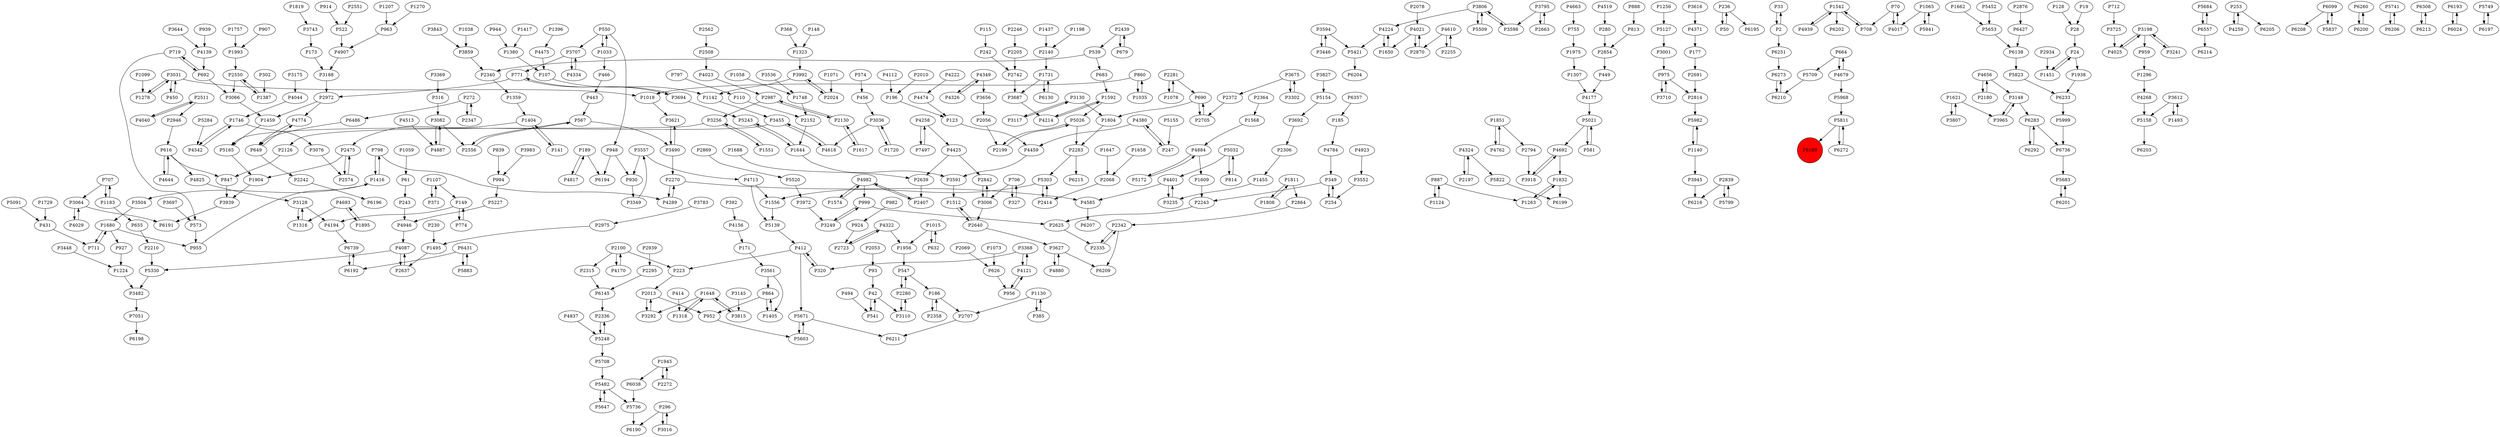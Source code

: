digraph {
	P3031 -> P1278
	P567 -> P2556
	P5421 -> P6204
	P1832 -> P6199
	P1256 -> P5127
	P3188 -> P2972
	P5482 -> P5647
	P368 -> P1323
	P5303 -> P1556
	P6357 -> P185
	P4837 -> P5248
	P3031 -> P1018
	P1731 -> P3687
	P3992 -> P2024
	P994 -> P5227
	P3130 -> P1804
	P1975 -> P1307
	P1819 -> P3743
	P3707 -> P771
	P236 -> P50
	P3783 -> P2975
	P242 -> P2742
	P3117 -> P3130
	P5021 -> P4692
	P839 -> P994
	P2475 -> P1904
	P574 -> P456
	P616 -> P4644
	P4982 -> P999
	P3082 -> P4887
	P4401 -> P4585
	P33 -> P2
	P1574 -> P4982
	P1542 -> P708
	P189 -> P4817
	P5482 -> P5736
	P6233 -> P5999
	P4021 -> P1650
	P5284 -> P4542
	P1804 -> P2283
	P5823 -> P6233
	P4679 -> P5968
	P3198 -> P4025
	P4825 -> P3128
	P4459 -> P3591
	P2272 -> P1945
	P1746 -> P3076
	P2372 -> P2705
	P2295 -> P6145
	P2130 -> P2987
	P2336 -> P5248
	P5684 -> P6557
	P1033 -> P466
	P4349 -> P3656
	P1059 -> P61
	P2130 -> P1617
	P4222 -> P4474
	P755 -> P1975
	P3302 -> P3675
	P1296 -> P4268
	P253 -> P4250
	P1938 -> P6233
	P2056 -> P2199
	P655 -> P2210
	P4170 -> P2100
	P6251 -> P6273
	P4268 -> P5158
	P2335 -> P2342
	P798 -> P4289
	P128 -> P28
	P2210 -> P5330
	P1493 -> P3612
	P70 -> P708
	P2439 -> P539
	P1404 -> P141
	P3616 -> P4371
	P5139 -> P412
	P4087 -> P2637
	P975 -> P2814
	P5683 -> P6201
	P2705 -> P690
	P42 -> P541
	P3064 -> P4029
	P6739 -> P6192
	P3064 -> P6191
	P42 -> P3110
	P3249 -> P999
	P4923 -> P3552
	P1551 -> P3256
	P2315 -> P6145
	P3006 -> P2640
	P6431 -> P5883
	P141 -> P1404
	P1437 -> P2140
	P2010 -> P196
	P6099 -> P6208
	P3504 -> P1680
	P414 -> P1318
	P1416 -> P3504
	P706 -> P3006
	P4112 -> P196
	P3016 -> P296
	P189 -> P6194
	P982 -> P924
	P5671 -> P5603
	P719 -> P573
	P4349 -> P4326
	P616 -> P847
	P4542 -> P1746
	P1658 -> P2068
	P5243 -> P1644
	P914 -> P522
	P547 -> P2280
	P3697 -> P573
	P412 -> P223
	P449 -> P4177
	P5021 -> P581
	P6260 -> P6200
	P2839 -> P6216
	P2306 -> P1455
	P3598 -> P3806
	P1808 -> P1811
	P888 -> P813
	P3198 -> P959
	P2511 -> P4040
	P4214 -> P1592
	P3965 -> P3148
	P1099 -> P1278
	P955 -> P1416
	P4610 -> P2255
	P4663 -> P755
	P5671 -> P6211
	P887 -> P1263
	P3992 -> P1142
	P4939 -> P1542
	P5520 -> P3972
	P975 -> P3710
	P864 -> P952
	P3130 -> P3117
	P1729 -> P431
	P3557 -> P930
	P1956 -> P547
	P149 -> P774
	P1757 -> P1993
	P1644 -> P5243
	P7497 -> P4258
	P626 -> P956
	P5026 -> P2199
	P2707 -> P6211
	P4380 -> P247
	P2340 -> P1359
	P2280 -> P547
	P2556 -> P567
	P649 -> P2242
	P5303 -> P2414
	P4693 -> P1316
	P2975 -> P1495
	P272 -> P6486
	P4644 -> P616
	P1417 -> P1380
	P1609 -> P2243
	P2342 -> P2335
	P1396 -> P4475
	P70 -> P4017
	P2 -> P33
	P412 -> P320
	P1648 -> P3292
	P280 -> P2854
	P5708 -> P5482
	P4692 -> P3918
	P3455 -> P5165
	P2839 -> P5799
	P4139 -> P692
	P4177 -> P5021
	P3235 -> P4401
	P860 -> P1018
	P550 -> P3707
	P123 -> P4459
	P708 -> P1542
	P4946 -> P4087
	P539 -> P2340
	P4585 -> P6207
	P1748 -> P2152
	P1018 -> P3621
	P3692 -> P2306
	P2180 -> P4656
	P541 -> P42
	P327 -> P706
	P707 -> P1183
	P1811 -> P2864
	P2551 -> P522
	P3175 -> P4044
	P443 -> P567
	P2364 -> P1568
	P1183 -> P655
	P4656 -> P3148
	P4713 -> P1556
	P3612 -> P5158
	P3594 -> P3446
	P302 -> P1387
	P5653 -> P6138
	P930 -> P3349
	P3148 -> P6283
	P3490 -> P3621
	P4693 -> P1895
	P2069 -> P626
	P4692 -> P1832
	P4371 -> P177
	P247 -> P4380
	P2946 -> P616
	P4017 -> P70
	P1455 -> P3235
	P1680 -> P955
	P649 -> P4774
	P2574 -> P2475
	P798 -> P1416
	P6283 -> P6292
	P3256 -> P2126
	P3627 -> P4880
	P1405 -> P864
	P522 -> P4907
	P771 -> P2972
	P2126 -> P847
	P5822 -> P6199
	P4887 -> P3082
	P1688 -> P2639
	P3128 -> P4194
	P5032 -> P814
	P712 -> P3725
	P2013 -> P3292
	P3036 -> P4618
	P1107 -> P371
	P6201 -> P5683
	P3807 -> P1621
	P4474 -> P123
	P5799 -> P2839
	P1617 -> P2130
	P5741 -> P6206
	P3536 -> P1748
	P6210 -> P6273
	P6308 -> P6213
	P1183 -> P707
	P3939 -> P6191
	P1851 -> P2794
	P171 -> P3561
	P3448 -> P1224
	P3082 -> P2556
	P774 -> P149
	P61 -> P243
	P5032 -> P4401
	P186 -> P2358
	P963 -> P4907
	P1107 -> P149
	P797 -> P110
	P1130 -> P385
	P1065 -> P5941
	P3612 -> P1493
	P5999 -> P6736
	P1832 -> P1263
	P5158 -> P6203
	P230 -> P1495
	P771 -> P3694
	P4679 -> P664
	P392 -> P4156
	P2246 -> P2205
	P550 -> P948
	P924 -> P2723
	P952 -> P5603
	P296 -> P6190
	P1459 -> P5165
	P3482 -> P7051
	P6283 -> P6736
	P6486 -> P649
	P371 -> P1107
	P6557 -> P5684
	P5736 -> P6190
	P2562 -> P2508
	P4087 -> P5330
	P3710 -> P975
	P3076 -> P2574
	P4401 -> P3235
	P1945 -> P2272
	P1207 -> P963
	P1895 -> P4693
	P4224 -> P1650
	P4258 -> P7497
	P177 -> P2691
	P2243 -> P2625
	P5127 -> P3001
	P107 -> P1142
	P2283 -> P5303
	P6206 -> P5741
	P4258 -> P4425
	P692 -> P719
	P1124 -> P887
	P550 -> P1033
	P1142 -> P3455
	P3594 -> P5421
	P6200 -> P6260
	P6145 -> P2336
	P2013 -> P952
	P1140 -> P5982
	P3001 -> P975
	P6038 -> P5736
	P2876 -> P6427
	P4040 -> P2511
	P3031 -> P450
	P5248 -> P5708
	P2283 -> P6215
	P2100 -> P4170
	P2663 -> P3795
	P50 -> P236
	P907 -> P1993
	P5811 -> P6189
	P6213 -> P6308
	P3725 -> P4025
	P1945 -> P6038
	P1318 -> P1648
	P847 -> P3939
	P1851 -> P4762
	P3591 -> P1512
	P2511 -> P2946
	P4774 -> P649
	P196 -> P123
	P1416 -> P798
	P3694 -> P5243
	P93 -> P42
	P2854 -> P449
	P2199 -> P5026
	P2870 -> P4021
	P2152 -> P1644
	P412 -> P5671
	P2691 -> P2814
	P5982 -> P1140
	P1993 -> P2550
	P4334 -> P3707
	P3256 -> P1551
	P573 -> P955
	P2987 -> P2130
	P3368 -> P320
	P2281 -> P1078
	P4194 -> P6739
	P3815 -> P1648
	P1647 -> P2068
	P2939 -> P2295
	P2053 -> P93
	P2972 -> P1459
	P1130 -> P2707
	P1015 -> P1956
	P6557 -> P6214
	P860 -> P1035
	P948 -> P6194
	P814 -> P5032
	P4982 -> P2407
	P1556 -> P5139
	P3145 -> P3815
	P1058 -> P1748
	P3859 -> P2340
	P813 -> P2854
	P3687 -> P4214
	P864 -> P1405
	P28 -> P24
	P148 -> P1323
	P3795 -> P2663
	P5883 -> P6431
	P1015 -> P632
	P4029 -> P3064
	P706 -> P327
	P4762 -> P1851
	P4982 -> P1574
	P6192 -> P6739
	P5647 -> P5482
	P2439 -> P679
	P5227 -> P4946
	P2639 -> P2407
	P2024 -> P3992
	P1035 -> P860
	P690 -> P1804
	P5155 -> P247
	P1720 -> P3036
	P3066 -> P1459
	P6193 -> P6024
	P1904 -> P3939
	P1140 -> P3945
	P6138 -> P5823
	P3128 -> P1316
	P24 -> P1938
	P2475 -> P2574
	P3557 -> P4713
	P320 -> P412
	P236 -> P6195
	P2742 -> P3687
	P5749 -> P6197
	P6099 -> P5837
	P5172 -> P4884
	P679 -> P2439
	P683 -> P1592
	P3369 -> P316
	P5026 -> P2283
	P2280 -> P3110
	P19 -> P28
	P5709 -> P6210
	P5154 -> P3692
	P3490 -> P2270
	P999 -> P2625
	P1198 -> P2140
	P4021 -> P2870
	P616 -> P4825
	P6273 -> P6210
	P3806 -> P4224
	P1680 -> P711
	P1621 -> P3965
	P253 -> P6205
	P3983 -> P994
	P3743 -> P173
	P2205 -> P2742
	P3945 -> P6216
	P3675 -> P3302
	P1224 -> P3482
	P3198 -> P3241
	P4224 -> P5421
	P4610 -> P2870
	P4326 -> P4349
	P1033 -> P550
	P6292 -> P6283
	P2270 -> P4289
	P3707 -> P4334
	P1387 -> P2550
	P999 -> P3249
	P1495 -> P2637
	P581 -> P5021
	P4025 -> P3198
	P2358 -> P186
	P956 -> P4121
	P110 -> P2152
	P4322 -> P2723
	P939 -> P4139
	P4784 -> P349
	P2864 -> P2342
	P1746 -> P4542
	P948 -> P930
	P494 -> P541
	P4324 -> P2197
	P567 -> P3490
	P1065 -> P4017
	P3827 -> P5154
	P3694 -> P771
	P3561 -> P1405
	P1650 -> P4224
	P5968 -> P5811
	P1359 -> P1404
	P4322 -> P1956
	P254 -> P349
	P296 -> P3016
	P927 -> P1224
	P1542 -> P4939
	P692 -> P3066
	P2625 -> P2335
	P2342 -> P6209
	P2972 -> P4774
	P2068 -> P2414
	P3795 -> P3598
	P2814 -> P5982
	P5165 -> P1904
	P707 -> P3064
	P2550 -> P3066
	P4513 -> P4887
	P2078 -> P4021
	P1316 -> P3128
	P3644 -> P4139
	P1662 -> P5653
	P1811 -> P1808
	P1592 -> P5026
	P4907 -> P3188
	P3675 -> P2372
	P185 -> P4784
	P6197 -> P5749
	P2640 -> P1512
	P5509 -> P3806
	P1380 -> P107
	P186 -> P2707
	P24 -> P1451
	P385 -> P1130
	P431 -> P711
	P690 -> P2705
	P2723 -> P4322
	P4880 -> P3627
	P2255 -> P4610
	P2242 -> P6196
	P4519 -> P280
	P3349 -> P3557
	P539 -> P683
	P6024 -> P6193
	P2414 -> P5303
	P3036 -> P1720
	P2869 -> P5520
	P4817 -> P189
	P1323 -> P3992
	P4023 -> P2987
	P1270 -> P963
	P2100 -> P223
	P3368 -> P4121
	P6130 -> P1731
	P1648 -> P3815
	P4425 -> P2842
	P3627 -> P6209
	P349 -> P2243
	P1644 -> P3591
	P6431 -> P6192
	P466 -> P443
	P6736 -> P5683
	P4425 -> P2639
	P4121 -> P3368
	P4121 -> P956
	P2100 -> P2315
	P547 -> P186
	P5811 -> P6272
	P3110 -> P2280
	P173 -> P3188
	P4324 -> P5822
	P1071 -> P2024
	P5091 -> P431
	P5603 -> P5671
	P887 -> P1124
	P944 -> P1380
	P149 -> P4194
	P1592 -> P4214
	P3552 -> P254
	P2197 -> P4324
	P3561 -> P864
	P2407 -> P4982
	P3972 -> P3249
	P1278 -> P3031
	P2640 -> P3627
	P1404 -> P2475
	P272 -> P2347
	P4250 -> P253
	P5941 -> P1065
	P1568 -> P4884
	P959 -> P1296
	P3292 -> P2013
	P4884 -> P5172
	P3006 -> P2842
	P4289 -> P2270
	P2347 -> P272
	P243 -> P4946
	P2 -> P6251
	P4475 -> P107
	P450 -> P3031
	P1263 -> P1832
	P1073 -> P626
	P1731 -> P6130
	P3446 -> P3594
	P4044 -> P1746
	P4380 -> P4459
	P719 -> P692
	P1542 -> P6202
	P3455 -> P4618
	P2637 -> P4087
	P5248 -> P2336
	P115 -> P242
	P2987 -> P3256
	P2934 -> P1451
	P3621 -> P3490
	P664 -> P5709
	P4713 -> P5139
	P3806 -> P5509
	P4618 -> P3455
	P316 -> P3082
	P3241 -> P3198
	P3148 -> P3965
	P4156 -> P171
	P2140 -> P1731
	P2270 -> P4585
	P1307 -> P4177
	P1680 -> P927
	P1038 -> P3859
	P1648 -> P1318
	P4884 -> P1609
	P2550 -> P1387
	P1512 -> P2640
	P3656 -> P2056
	P5837 -> P6099
	P711 -> P1680
	P2842 -> P3006
	P349 -> P254
	P4656 -> P2180
	P3918 -> P4692
	P1078 -> P2281
	P5330 -> P3482
	P3806 -> P3598
	P1451 -> P24
	P664 -> P4679
	P1621 -> P3807
	P6272 -> P5811
	P223 -> P2013
	P2281 -> P690
	P7051 -> P6198
	P3843 -> P3859
	P2508 -> P4023
	P2794 -> P3918
	P5452 -> P5653
	P632 -> P1015
	P456 -> P3036
	P6427 -> P6138
	P6189 [shape=circle]
	P6189 [style=filled]
	P6189 [fillcolor=red]
}